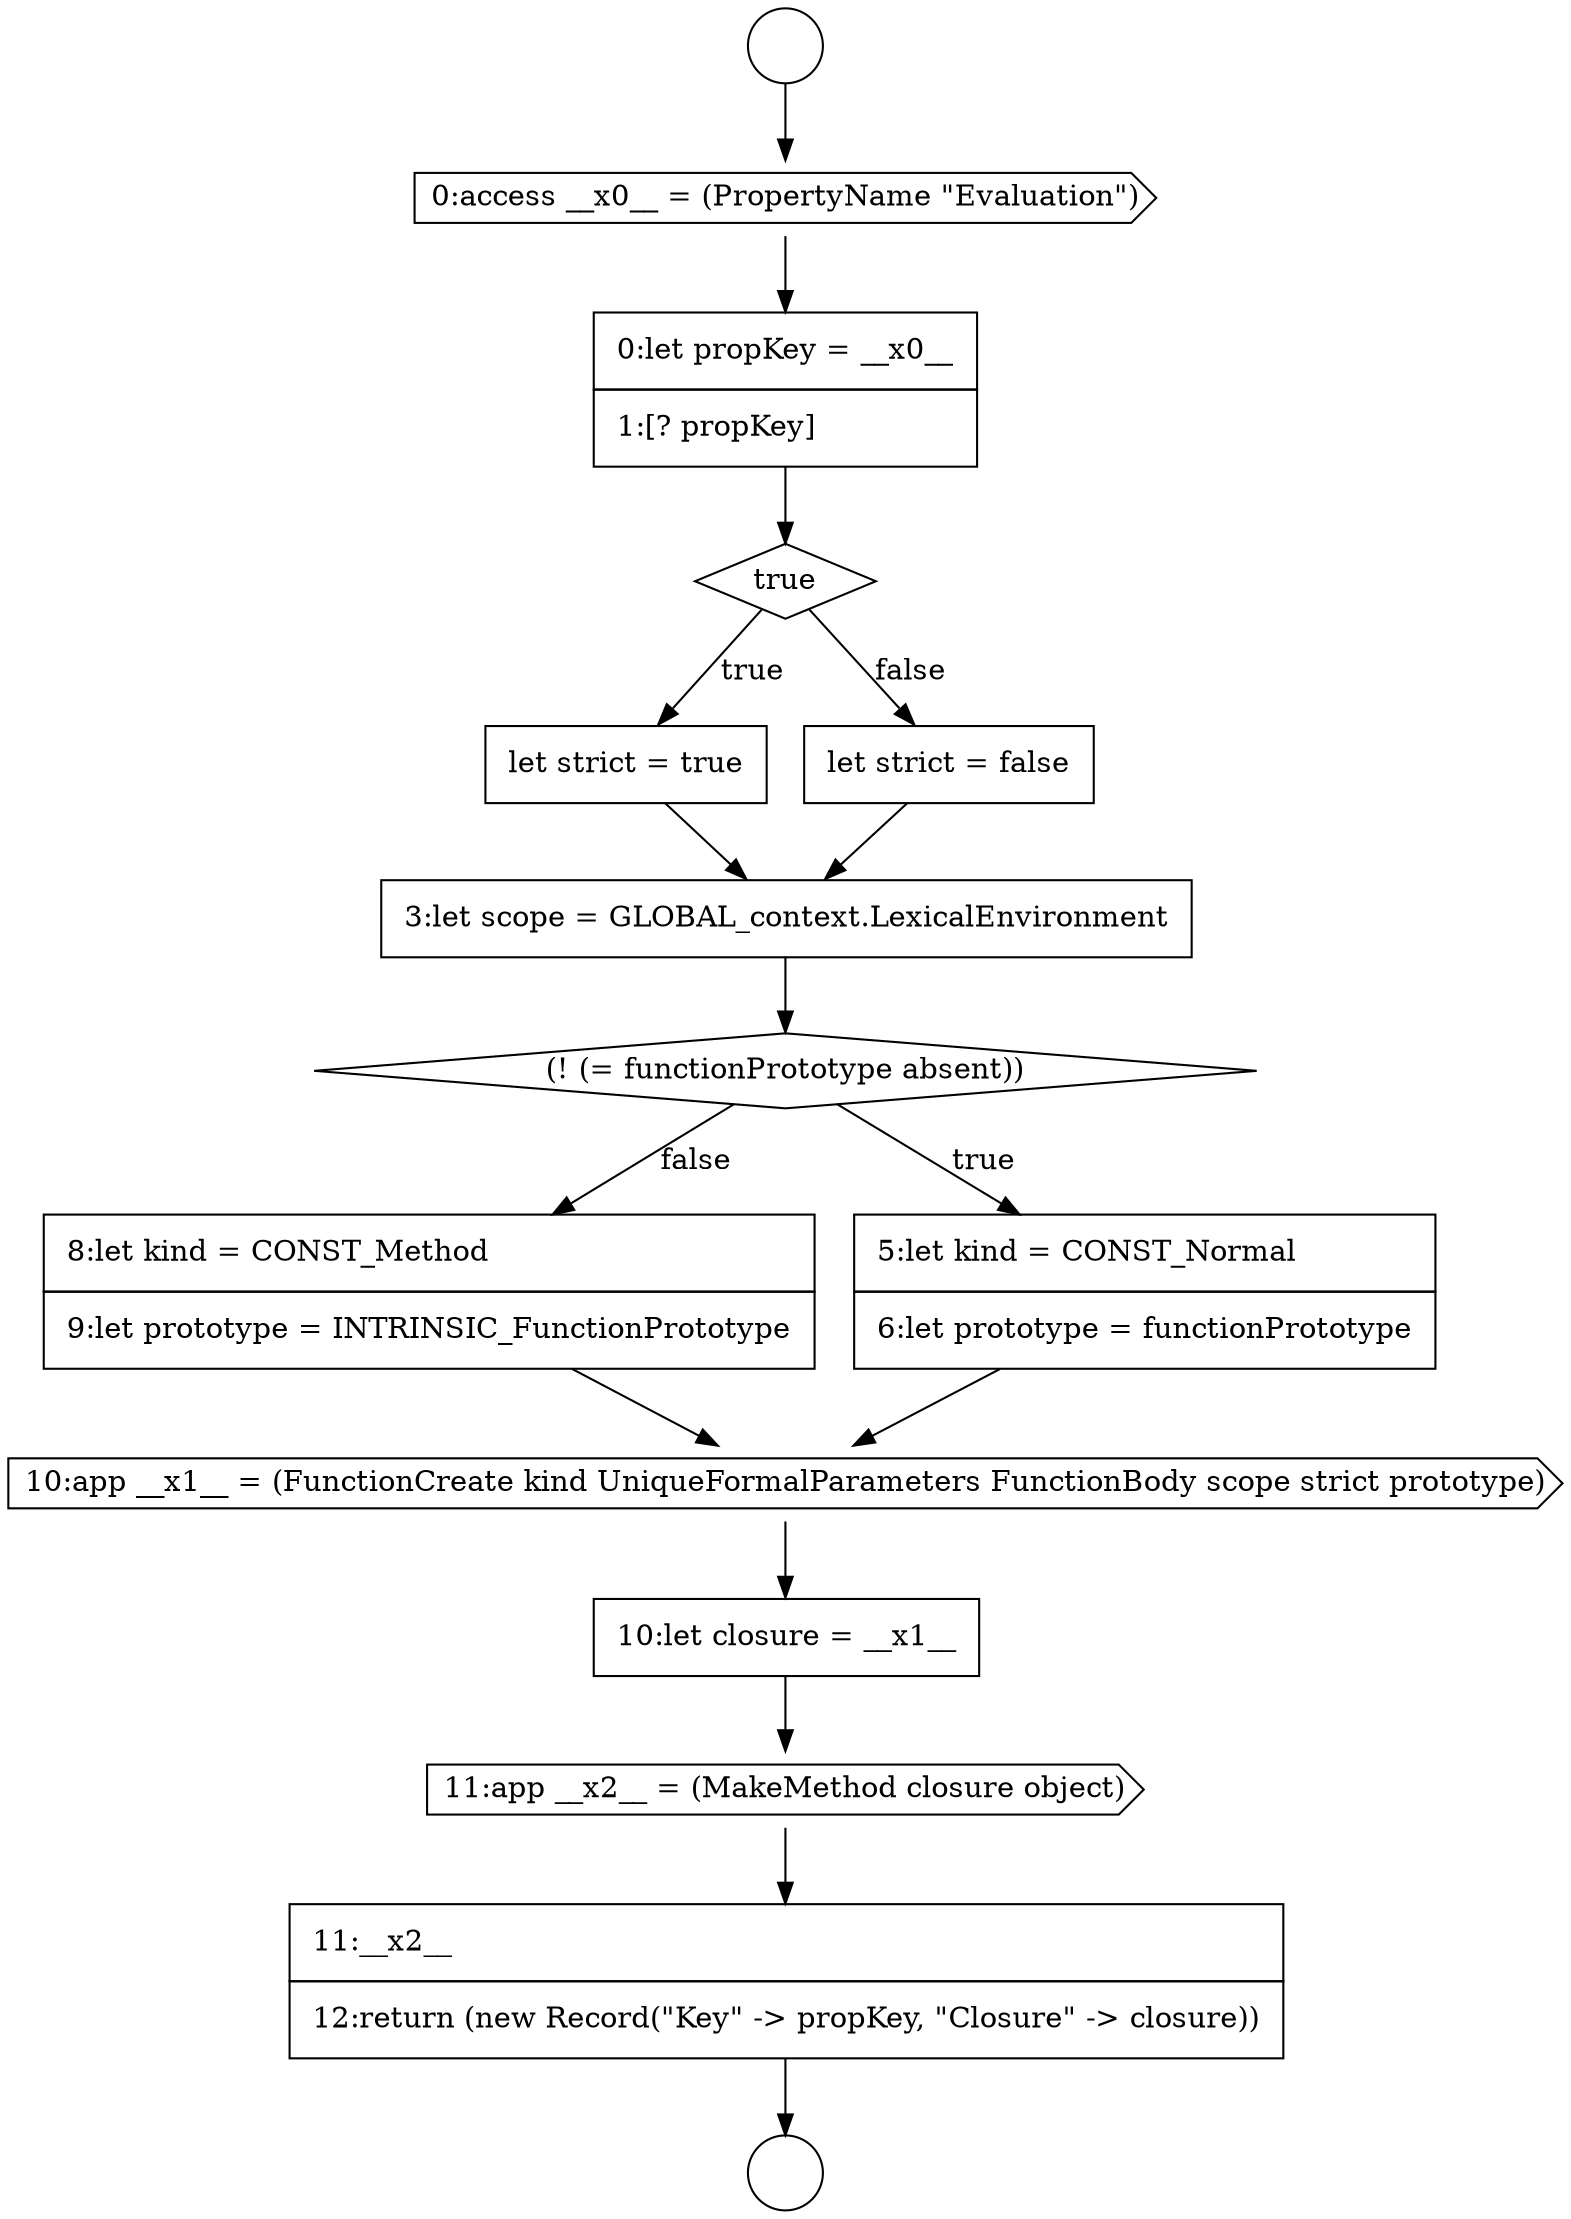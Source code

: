 digraph {
  node8463 [shape=none, margin=0, label=<<font color="black">
    <table border="0" cellborder="1" cellspacing="0" cellpadding="10">
      <tr><td align="left">10:let closure = __x1__</td></tr>
    </table>
  </font>> color="black" fillcolor="white" style=filled]
  node8464 [shape=cds, label=<<font color="black">11:app __x2__ = (MakeMethod closure object)</font>> color="black" fillcolor="white" style=filled]
  node8465 [shape=none, margin=0, label=<<font color="black">
    <table border="0" cellborder="1" cellspacing="0" cellpadding="10">
      <tr><td align="left">11:__x2__</td></tr>
      <tr><td align="left">12:return (new Record(&quot;Key&quot; -&gt; propKey, &quot;Closure&quot; -&gt; closure))</td></tr>
    </table>
  </font>> color="black" fillcolor="white" style=filled]
  node8454 [shape=none, margin=0, label=<<font color="black">
    <table border="0" cellborder="1" cellspacing="0" cellpadding="10">
      <tr><td align="left">0:let propKey = __x0__</td></tr>
      <tr><td align="left">1:[? propKey]</td></tr>
    </table>
  </font>> color="black" fillcolor="white" style=filled]
  node8459 [shape=diamond, label=<<font color="black">(! (= functionPrototype absent))</font>> color="black" fillcolor="white" style=filled]
  node8462 [shape=cds, label=<<font color="black">10:app __x1__ = (FunctionCreate kind UniqueFormalParameters FunctionBody scope strict prototype)</font>> color="black" fillcolor="white" style=filled]
  node8451 [shape=circle label=" " color="black" fillcolor="white" style=filled]
  node8458 [shape=none, margin=0, label=<<font color="black">
    <table border="0" cellborder="1" cellspacing="0" cellpadding="10">
      <tr><td align="left">3:let scope = GLOBAL_context.LexicalEnvironment</td></tr>
    </table>
  </font>> color="black" fillcolor="white" style=filled]
  node8455 [shape=diamond, label=<<font color="black">true</font>> color="black" fillcolor="white" style=filled]
  node8452 [shape=circle label=" " color="black" fillcolor="white" style=filled]
  node8461 [shape=none, margin=0, label=<<font color="black">
    <table border="0" cellborder="1" cellspacing="0" cellpadding="10">
      <tr><td align="left">8:let kind = CONST_Method</td></tr>
      <tr><td align="left">9:let prototype = INTRINSIC_FunctionPrototype</td></tr>
    </table>
  </font>> color="black" fillcolor="white" style=filled]
  node8456 [shape=none, margin=0, label=<<font color="black">
    <table border="0" cellborder="1" cellspacing="0" cellpadding="10">
      <tr><td align="left">let strict = true</td></tr>
    </table>
  </font>> color="black" fillcolor="white" style=filled]
  node8457 [shape=none, margin=0, label=<<font color="black">
    <table border="0" cellborder="1" cellspacing="0" cellpadding="10">
      <tr><td align="left">let strict = false</td></tr>
    </table>
  </font>> color="black" fillcolor="white" style=filled]
  node8460 [shape=none, margin=0, label=<<font color="black">
    <table border="0" cellborder="1" cellspacing="0" cellpadding="10">
      <tr><td align="left">5:let kind = CONST_Normal</td></tr>
      <tr><td align="left">6:let prototype = functionPrototype</td></tr>
    </table>
  </font>> color="black" fillcolor="white" style=filled]
  node8453 [shape=cds, label=<<font color="black">0:access __x0__ = (PropertyName &quot;Evaluation&quot;)</font>> color="black" fillcolor="white" style=filled]
  node8465 -> node8452 [ color="black"]
  node8451 -> node8453 [ color="black"]
  node8456 -> node8458 [ color="black"]
  node8454 -> node8455 [ color="black"]
  node8462 -> node8463 [ color="black"]
  node8460 -> node8462 [ color="black"]
  node8464 -> node8465 [ color="black"]
  node8455 -> node8456 [label=<<font color="black">true</font>> color="black"]
  node8455 -> node8457 [label=<<font color="black">false</font>> color="black"]
  node8457 -> node8458 [ color="black"]
  node8463 -> node8464 [ color="black"]
  node8453 -> node8454 [ color="black"]
  node8458 -> node8459 [ color="black"]
  node8461 -> node8462 [ color="black"]
  node8459 -> node8460 [label=<<font color="black">true</font>> color="black"]
  node8459 -> node8461 [label=<<font color="black">false</font>> color="black"]
}
